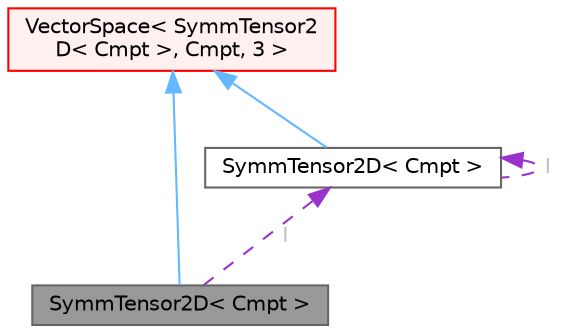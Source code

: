digraph "SymmTensor2D&lt; Cmpt &gt;"
{
 // LATEX_PDF_SIZE
  bgcolor="transparent";
  edge [fontname=Helvetica,fontsize=10,labelfontname=Helvetica,labelfontsize=10];
  node [fontname=Helvetica,fontsize=10,shape=box,height=0.2,width=0.4];
  Node1 [id="Node000001",label="SymmTensor2D\< Cmpt \>",height=0.2,width=0.4,color="gray40", fillcolor="grey60", style="filled", fontcolor="black",tooltip="A templated (2 x 2) symmetric tensor of objects of <T>, effectively containing 3 elements,..."];
  Node2 -> Node1 [id="edge1_Node000001_Node000002",dir="back",color="steelblue1",style="solid",tooltip=" "];
  Node2 [id="Node000002",label="VectorSpace\< SymmTensor2\lD\< Cmpt \>, Cmpt, 3 \>",height=0.2,width=0.4,color="red", fillcolor="#FFF0F0", style="filled",URL="$classFoam_1_1VectorSpace.html",tooltip=" "];
  Node4 -> Node1 [id="edge2_Node000001_Node000004",dir="back",color="darkorchid3",style="dashed",tooltip=" ",label=" I",fontcolor="grey" ];
  Node4 [id="Node000004",label="SymmTensor2D\< Cmpt \>",height=0.2,width=0.4,color="gray40", fillcolor="white", style="filled",URL="$classFoam_1_1SymmTensor2D.html",tooltip="A templated (2 x 2) symmetric tensor of objects of <T>, effectively containing 3 elements,..."];
  Node2 -> Node4 [id="edge3_Node000004_Node000002",dir="back",color="steelblue1",style="solid",tooltip=" "];
  Node4 -> Node4 [id="edge4_Node000004_Node000004",dir="back",color="darkorchid3",style="dashed",tooltip=" ",label=" I",fontcolor="grey" ];
}
